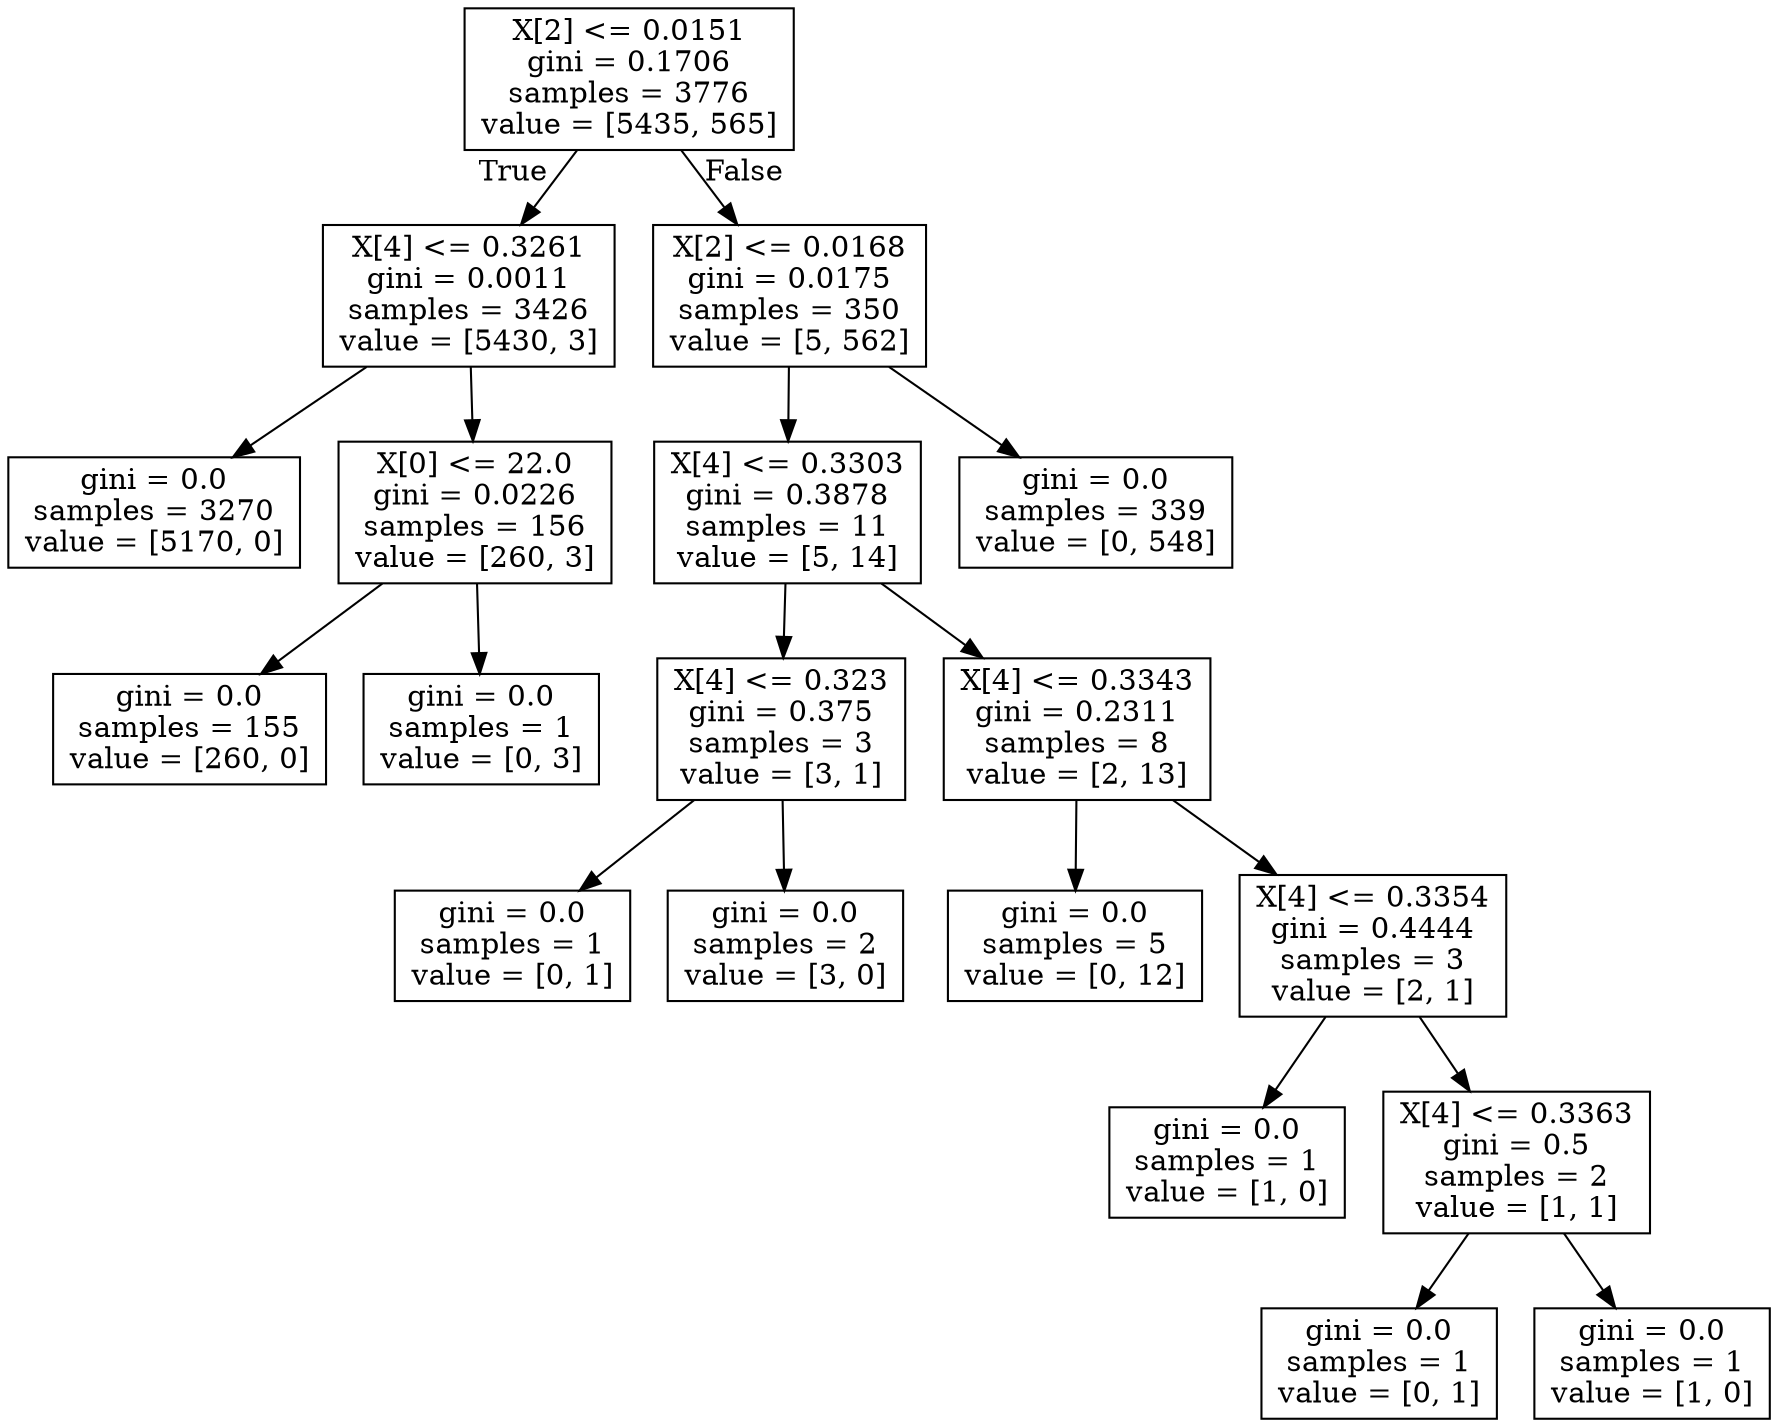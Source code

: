 digraph Tree {
node [shape=box] ;
0 [label="X[2] <= 0.0151\ngini = 0.1706\nsamples = 3776\nvalue = [5435, 565]"] ;
1 [label="X[4] <= 0.3261\ngini = 0.0011\nsamples = 3426\nvalue = [5430, 3]"] ;
0 -> 1 [labeldistance=2.5, labelangle=45, headlabel="True"] ;
2 [label="gini = 0.0\nsamples = 3270\nvalue = [5170, 0]"] ;
1 -> 2 ;
3 [label="X[0] <= 22.0\ngini = 0.0226\nsamples = 156\nvalue = [260, 3]"] ;
1 -> 3 ;
4 [label="gini = 0.0\nsamples = 155\nvalue = [260, 0]"] ;
3 -> 4 ;
5 [label="gini = 0.0\nsamples = 1\nvalue = [0, 3]"] ;
3 -> 5 ;
6 [label="X[2] <= 0.0168\ngini = 0.0175\nsamples = 350\nvalue = [5, 562]"] ;
0 -> 6 [labeldistance=2.5, labelangle=-45, headlabel="False"] ;
7 [label="X[4] <= 0.3303\ngini = 0.3878\nsamples = 11\nvalue = [5, 14]"] ;
6 -> 7 ;
8 [label="X[4] <= 0.323\ngini = 0.375\nsamples = 3\nvalue = [3, 1]"] ;
7 -> 8 ;
9 [label="gini = 0.0\nsamples = 1\nvalue = [0, 1]"] ;
8 -> 9 ;
10 [label="gini = 0.0\nsamples = 2\nvalue = [3, 0]"] ;
8 -> 10 ;
11 [label="X[4] <= 0.3343\ngini = 0.2311\nsamples = 8\nvalue = [2, 13]"] ;
7 -> 11 ;
12 [label="gini = 0.0\nsamples = 5\nvalue = [0, 12]"] ;
11 -> 12 ;
13 [label="X[4] <= 0.3354\ngini = 0.4444\nsamples = 3\nvalue = [2, 1]"] ;
11 -> 13 ;
14 [label="gini = 0.0\nsamples = 1\nvalue = [1, 0]"] ;
13 -> 14 ;
15 [label="X[4] <= 0.3363\ngini = 0.5\nsamples = 2\nvalue = [1, 1]"] ;
13 -> 15 ;
16 [label="gini = 0.0\nsamples = 1\nvalue = [0, 1]"] ;
15 -> 16 ;
17 [label="gini = 0.0\nsamples = 1\nvalue = [1, 0]"] ;
15 -> 17 ;
18 [label="gini = 0.0\nsamples = 339\nvalue = [0, 548]"] ;
6 -> 18 ;
}